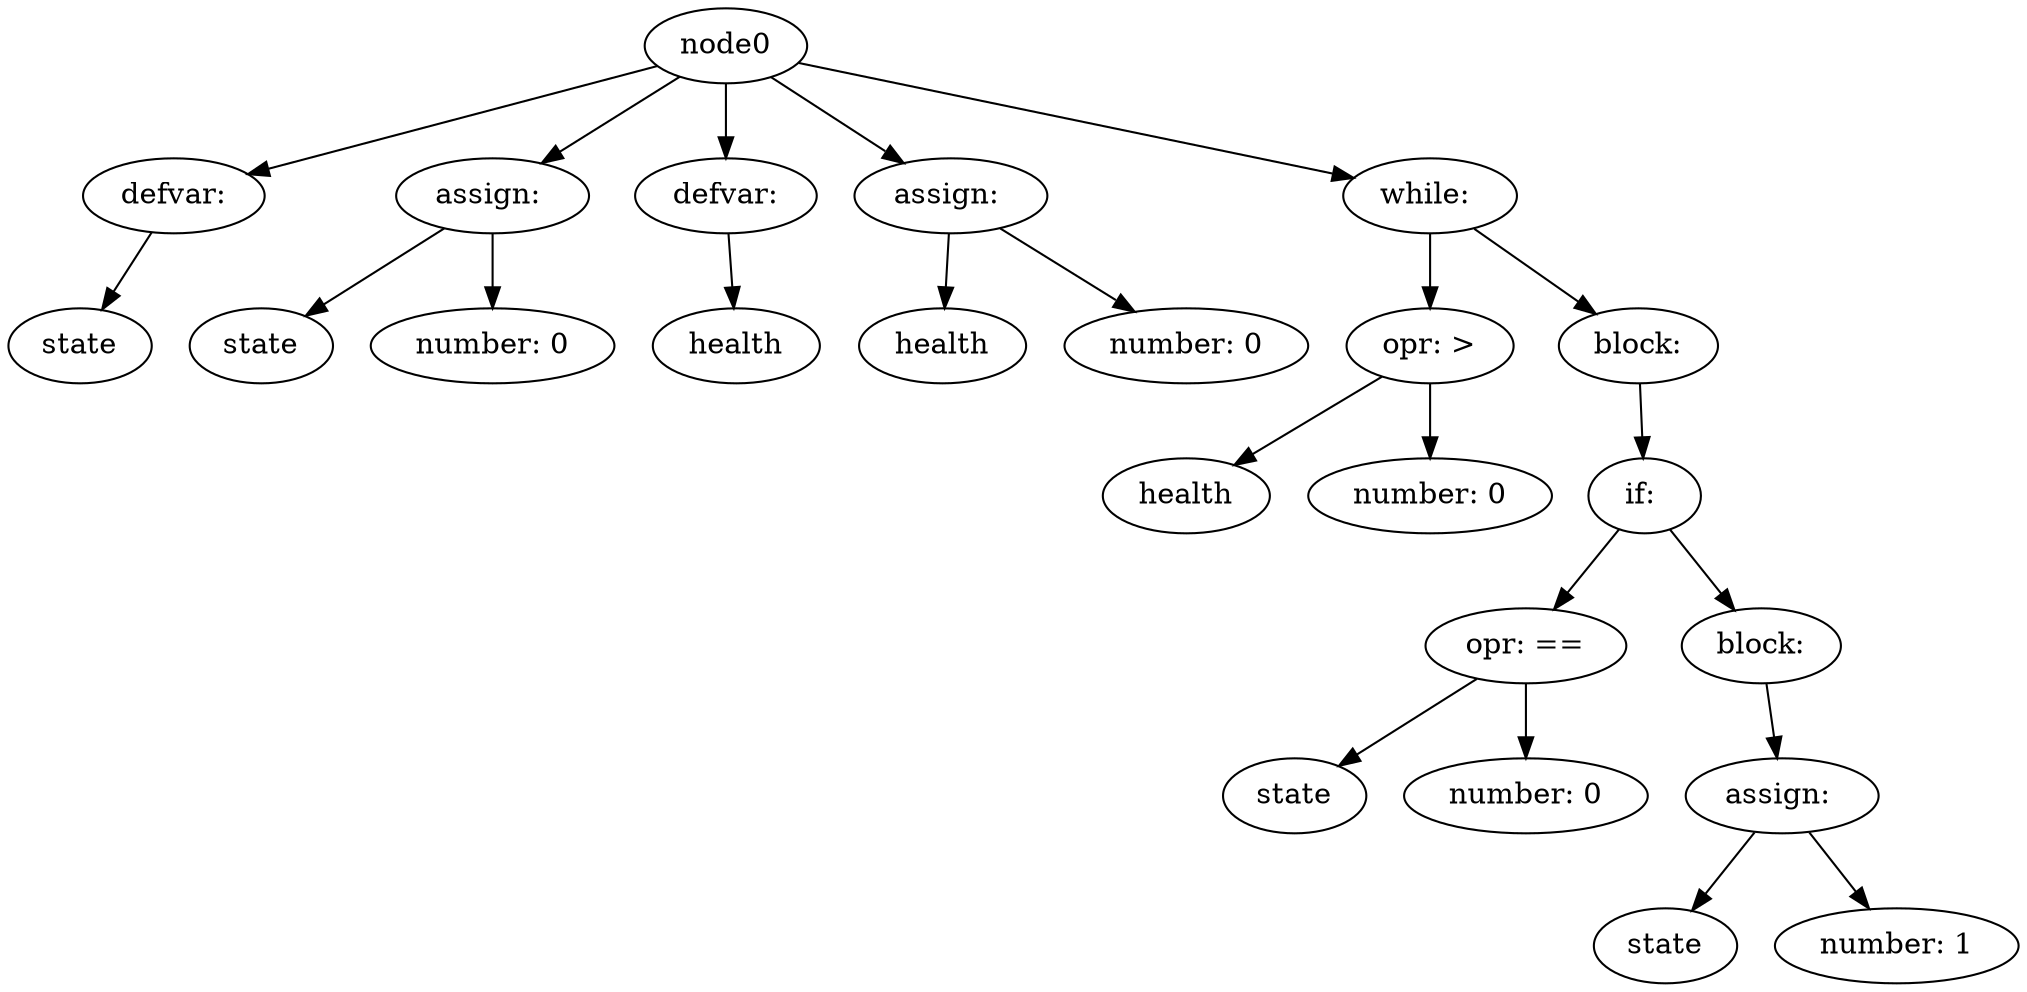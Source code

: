 digraph G {
node2 [ label = "defvar:" ];
node0 -> node2;
node1 [ label = "state"];
node2 -> node1;
node5 [ label = "assign: "];
node0 -> node5;
node3 [ label = "state"];
node5 -> node3;
node4 [ label = "number: 0"];
node5 -> node4;
node7 [ label = "defvar:" ];
node0 -> node7;
node6 [ label = "health"];
node7 -> node6;
node10 [ label = "assign: "];
node0 -> node10;
node8 [ label = "health"];
node10 -> node8;
node9 [ label = "number: 0"];
node10 -> node9;
node23 [ label = "while: "];
node0 -> node23;
node11 [ label = "health"];
node13 -> node11;
node13 [ label = "opr: >"];
node12 [ label = "number: 0"];
node13 -> node12;
node23 -> node13;
node14 [ label = "block:" ];
node23 -> node14;
node22 [ label = "if: "];
node14 -> node22;
node15 [ label = "state"];
node17 -> node15;
node17 [ label = "opr: =="];
node16 [ label = "number: 0"];
node17 -> node16;
node22 -> node17;
node18 [ label = "block:" ];
node22 -> node18;
node21 [ label = "assign: "];
node18 -> node21;
node19 [ label = "state"];
node21 -> node19;
node20 [ label = "number: 1"];
node21 -> node20;

}
